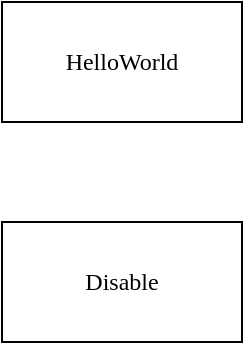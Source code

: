 <mxfile version="14.8.6" type="github">
  <diagram id="p6fpFeq2mkSipHMhu4GD" name="Page-1">
    <mxGraphModel dx="1389" dy="771" grid="1" gridSize="10" guides="1" tooltips="1" connect="1" arrows="1" fold="1" page="1" pageScale="1" pageWidth="827" pageHeight="1169" math="0" shadow="0">
      <root>
        <mxCell id="0" />
        <mxCell id="1" parent="0" />
        <mxCell id="S_CHKXPAvVU2R1PbRum4-1" value="HelloWorld" style="rounded=0;whiteSpace=wrap;html=1;fontFamily=Comic Sans MS;" parent="1" vertex="1">
          <mxGeometry x="330" y="180" width="120" height="60" as="geometry" />
        </mxCell>
        <mxCell id="-5bzAJ7HfsV5UcAwcSvJ-1" value="Disable" style="rounded=0;whiteSpace=wrap;html=1;fontFamily=Comic Sans MS;" vertex="1" parent="1">
          <mxGeometry x="330" y="290" width="120" height="60" as="geometry" />
        </mxCell>
      </root>
    </mxGraphModel>
  </diagram>
</mxfile>
